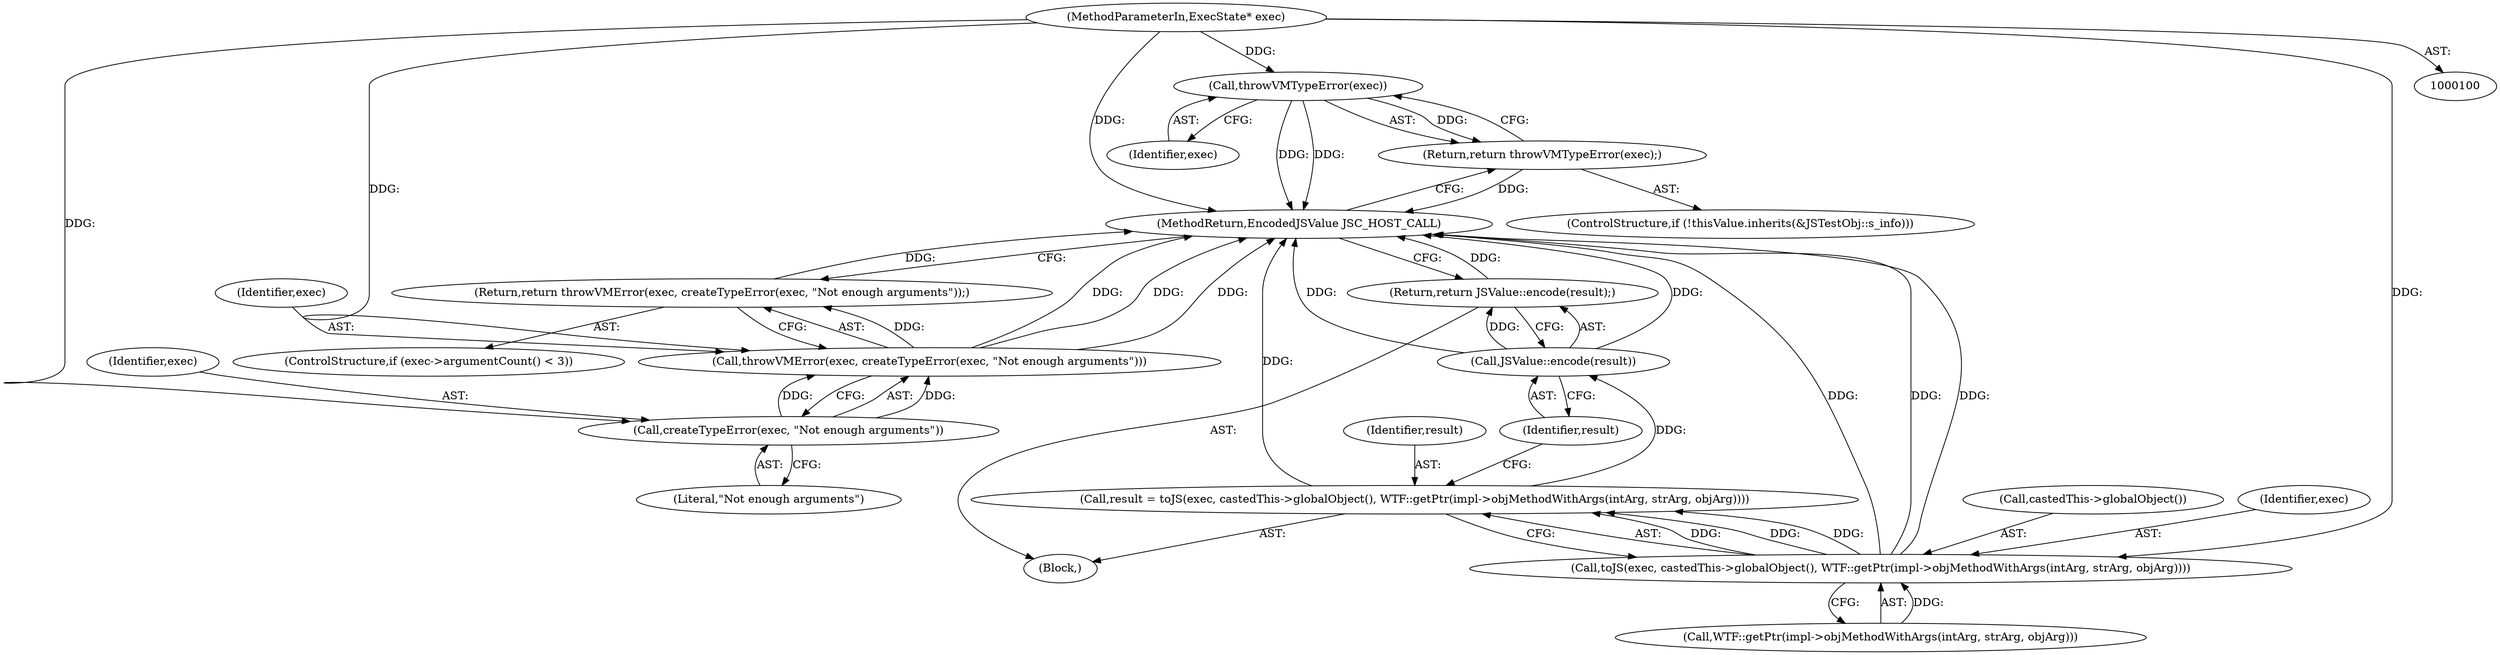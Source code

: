 digraph "1_Chrome_b944f670bb7a8a919daac497a4ea0536c954c201_40@pointer" {
"1000101" [label="(MethodParameterIn,ExecState* exec)"];
"1000113" [label="(Call,throwVMTypeError(exec))"];
"1000112" [label="(Return,return throwVMTypeError(exec);)"];
"1000132" [label="(Call,throwVMError(exec, createTypeError(exec, \"Not enough arguments\")))"];
"1000131" [label="(Return,return throwVMError(exec, createTypeError(exec, \"Not enough arguments\"));)"];
"1000134" [label="(Call,createTypeError(exec, \"Not enough arguments\"))"];
"1000158" [label="(Call,toJS(exec, castedThis->globalObject(), WTF::getPtr(impl->objMethodWithArgs(intArg, strArg, objArg))))"];
"1000156" [label="(Call,result = toJS(exec, castedThis->globalObject(), WTF::getPtr(impl->objMethodWithArgs(intArg, strArg, objArg))))"];
"1000167" [label="(Call,JSValue::encode(result))"];
"1000166" [label="(Return,return JSValue::encode(result);)"];
"1000157" [label="(Identifier,result)"];
"1000101" [label="(MethodParameterIn,ExecState* exec)"];
"1000156" [label="(Call,result = toJS(exec, castedThis->globalObject(), WTF::getPtr(impl->objMethodWithArgs(intArg, strArg, objArg))))"];
"1000168" [label="(Identifier,result)"];
"1000136" [label="(Literal,\"Not enough arguments\")"];
"1000161" [label="(Call,WTF::getPtr(impl->objMethodWithArgs(intArg, strArg, objArg)))"];
"1000135" [label="(Identifier,exec)"];
"1000113" [label="(Call,throwVMTypeError(exec))"];
"1000160" [label="(Call,castedThis->globalObject())"];
"1000169" [label="(MethodReturn,EncodedJSValue JSC_HOST_CALL)"];
"1000112" [label="(Return,return throwVMTypeError(exec);)"];
"1000131" [label="(Return,return throwVMError(exec, createTypeError(exec, \"Not enough arguments\"));)"];
"1000133" [label="(Identifier,exec)"];
"1000107" [label="(ControlStructure,if (!thisValue.inherits(&JSTestObj::s_info)))"];
"1000134" [label="(Call,createTypeError(exec, \"Not enough arguments\"))"];
"1000102" [label="(Block,)"];
"1000132" [label="(Call,throwVMError(exec, createTypeError(exec, \"Not enough arguments\")))"];
"1000158" [label="(Call,toJS(exec, castedThis->globalObject(), WTF::getPtr(impl->objMethodWithArgs(intArg, strArg, objArg))))"];
"1000167" [label="(Call,JSValue::encode(result))"];
"1000127" [label="(ControlStructure,if (exec->argumentCount() < 3))"];
"1000114" [label="(Identifier,exec)"];
"1000159" [label="(Identifier,exec)"];
"1000166" [label="(Return,return JSValue::encode(result);)"];
"1000101" -> "1000100"  [label="AST: "];
"1000101" -> "1000169"  [label="DDG: "];
"1000101" -> "1000113"  [label="DDG: "];
"1000101" -> "1000132"  [label="DDG: "];
"1000101" -> "1000134"  [label="DDG: "];
"1000101" -> "1000158"  [label="DDG: "];
"1000113" -> "1000112"  [label="AST: "];
"1000113" -> "1000114"  [label="CFG: "];
"1000114" -> "1000113"  [label="AST: "];
"1000112" -> "1000113"  [label="CFG: "];
"1000113" -> "1000169"  [label="DDG: "];
"1000113" -> "1000169"  [label="DDG: "];
"1000113" -> "1000112"  [label="DDG: "];
"1000112" -> "1000107"  [label="AST: "];
"1000169" -> "1000112"  [label="CFG: "];
"1000112" -> "1000169"  [label="DDG: "];
"1000132" -> "1000131"  [label="AST: "];
"1000132" -> "1000134"  [label="CFG: "];
"1000133" -> "1000132"  [label="AST: "];
"1000134" -> "1000132"  [label="AST: "];
"1000131" -> "1000132"  [label="CFG: "];
"1000132" -> "1000169"  [label="DDG: "];
"1000132" -> "1000169"  [label="DDG: "];
"1000132" -> "1000169"  [label="DDG: "];
"1000132" -> "1000131"  [label="DDG: "];
"1000134" -> "1000132"  [label="DDG: "];
"1000134" -> "1000132"  [label="DDG: "];
"1000131" -> "1000127"  [label="AST: "];
"1000169" -> "1000131"  [label="CFG: "];
"1000131" -> "1000169"  [label="DDG: "];
"1000134" -> "1000136"  [label="CFG: "];
"1000135" -> "1000134"  [label="AST: "];
"1000136" -> "1000134"  [label="AST: "];
"1000158" -> "1000156"  [label="AST: "];
"1000158" -> "1000161"  [label="CFG: "];
"1000159" -> "1000158"  [label="AST: "];
"1000160" -> "1000158"  [label="AST: "];
"1000161" -> "1000158"  [label="AST: "];
"1000156" -> "1000158"  [label="CFG: "];
"1000158" -> "1000169"  [label="DDG: "];
"1000158" -> "1000169"  [label="DDG: "];
"1000158" -> "1000169"  [label="DDG: "];
"1000158" -> "1000156"  [label="DDG: "];
"1000158" -> "1000156"  [label="DDG: "];
"1000158" -> "1000156"  [label="DDG: "];
"1000161" -> "1000158"  [label="DDG: "];
"1000156" -> "1000102"  [label="AST: "];
"1000157" -> "1000156"  [label="AST: "];
"1000168" -> "1000156"  [label="CFG: "];
"1000156" -> "1000169"  [label="DDG: "];
"1000156" -> "1000167"  [label="DDG: "];
"1000167" -> "1000166"  [label="AST: "];
"1000167" -> "1000168"  [label="CFG: "];
"1000168" -> "1000167"  [label="AST: "];
"1000166" -> "1000167"  [label="CFG: "];
"1000167" -> "1000169"  [label="DDG: "];
"1000167" -> "1000169"  [label="DDG: "];
"1000167" -> "1000166"  [label="DDG: "];
"1000166" -> "1000102"  [label="AST: "];
"1000169" -> "1000166"  [label="CFG: "];
"1000166" -> "1000169"  [label="DDG: "];
}
